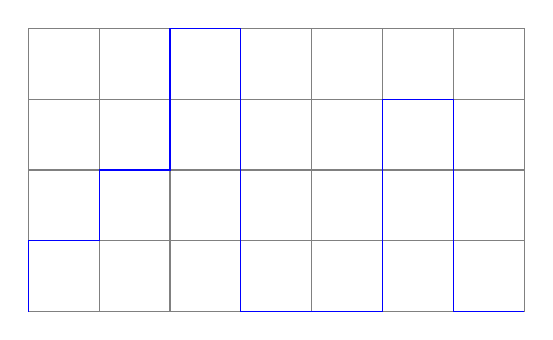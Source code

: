 \begin{tikzpicture}[scale = 0.9]
\draw [gray](0,0) grid (7,4);
\draw [blue] plot coordinates { (0,0) (0,1) (1,1) (1,2) (2,2) (2,4) (3,4) (3,0) (5,0) (5,3) (6,3) (6,0) (7,0)};
\end{tikzpicture}
